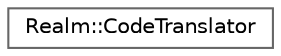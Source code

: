 digraph "Graphical Class Hierarchy"
{
 // LATEX_PDF_SIZE
  bgcolor="transparent";
  edge [fontname=Helvetica,fontsize=10,labelfontname=Helvetica,labelfontsize=10];
  node [fontname=Helvetica,fontsize=10,shape=box,height=0.2,width=0.4];
  rankdir="LR";
  Node0 [id="Node000000",label="Realm::CodeTranslator",height=0.2,width=0.4,color="grey40", fillcolor="white", style="filled",URL="$classRealm_1_1CodeTranslator.html",tooltip=" "];
}
